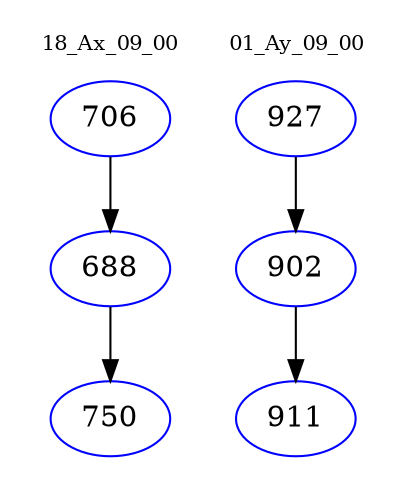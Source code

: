 digraph{
subgraph cluster_0 {
color = white
label = "18_Ax_09_00";
fontsize=10;
T0_706 [label="706", color="blue"]
T0_706 -> T0_688 [color="black"]
T0_688 [label="688", color="blue"]
T0_688 -> T0_750 [color="black"]
T0_750 [label="750", color="blue"]
}
subgraph cluster_1 {
color = white
label = "01_Ay_09_00";
fontsize=10;
T1_927 [label="927", color="blue"]
T1_927 -> T1_902 [color="black"]
T1_902 [label="902", color="blue"]
T1_902 -> T1_911 [color="black"]
T1_911 [label="911", color="blue"]
}
}
